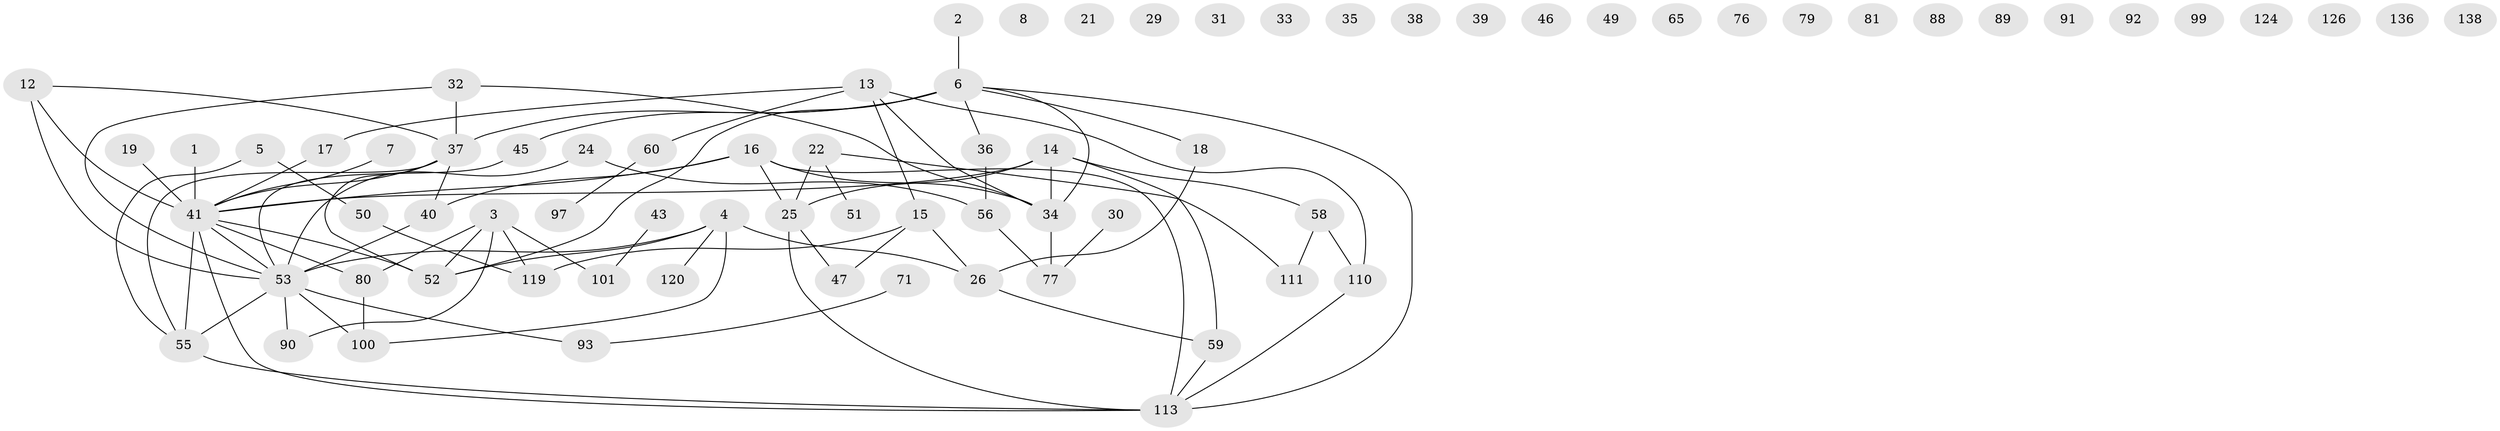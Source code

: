 // original degree distribution, {2: 0.30405405405405406, 1: 0.14864864864864866, 3: 0.21621621621621623, 4: 0.12162162162162163, 0: 0.14864864864864866, 5: 0.033783783783783786, 6: 0.006756756756756757, 7: 0.02027027027027027}
// Generated by graph-tools (version 1.1) at 2025/13/03/09/25 04:13:05]
// undirected, 74 vertices, 86 edges
graph export_dot {
graph [start="1"]
  node [color=gray90,style=filled];
  1;
  2 [super="+98"];
  3 [super="+69+132+86"];
  4 [super="+70+23+11"];
  5 [super="+104"];
  6 [super="+10+9"];
  7 [super="+112+83"];
  8;
  12 [super="+62"];
  13 [super="+27"];
  14 [super="+28+44"];
  15 [super="+134+48"];
  16 [super="+129+122"];
  17;
  18 [super="+82+114+107"];
  19;
  21;
  22 [super="+85"];
  24;
  25 [super="+57"];
  26 [super="+61"];
  29;
  30;
  31;
  32;
  33;
  34 [super="+42+68+54"];
  35;
  36;
  37 [super="+78+84+64"];
  38;
  39;
  40 [super="+141"];
  41 [super="+87+74+63+67"];
  43;
  45 [super="+108"];
  46;
  47;
  49;
  50 [super="+131"];
  51;
  52;
  53 [super="+75"];
  55 [super="+95"];
  56 [super="+133+146"];
  58 [super="+118"];
  59;
  60 [super="+125"];
  65;
  71 [super="+96"];
  76;
  77 [super="+102"];
  79;
  80 [super="+127"];
  81;
  88;
  89;
  90;
  91 [super="+123"];
  92;
  93;
  97;
  99;
  100 [super="+106"];
  101;
  110;
  111 [super="+116"];
  113;
  119;
  120;
  124;
  126;
  136;
  138;
  1 -- 41 [weight=2];
  2 -- 6;
  3 -- 90;
  3 -- 52;
  3 -- 80;
  3 -- 101;
  3 -- 119;
  4 -- 120;
  4 -- 52;
  4 -- 100;
  4 -- 26;
  4 -- 53;
  5 -- 50;
  5 -- 55;
  6 -- 113;
  6 -- 34;
  6 -- 45;
  6 -- 52;
  6 -- 37 [weight=2];
  6 -- 18;
  6 -- 36;
  7 -- 41;
  12 -- 41;
  12 -- 37;
  12 -- 53 [weight=2];
  13 -- 17;
  13 -- 34;
  13 -- 60;
  13 -- 110;
  13 -- 15;
  14 -- 59;
  14 -- 34;
  14 -- 58;
  14 -- 25;
  14 -- 41;
  15 -- 26;
  15 -- 47;
  15 -- 119;
  16 -- 41 [weight=3];
  16 -- 113;
  16 -- 40;
  16 -- 34;
  16 -- 25;
  17 -- 41;
  18 -- 26;
  19 -- 41;
  22 -- 25;
  22 -- 51;
  22 -- 111;
  24 -- 56;
  24 -- 53;
  25 -- 113;
  25 -- 47;
  26 -- 59;
  30 -- 77;
  32 -- 37;
  32 -- 34;
  32 -- 53;
  34 -- 77;
  36 -- 56;
  37 -- 52;
  37 -- 40;
  37 -- 55;
  37 -- 41;
  40 -- 53;
  41 -- 52;
  41 -- 55 [weight=2];
  41 -- 80;
  41 -- 113;
  41 -- 53;
  43 -- 101;
  45 -- 53;
  50 -- 119;
  53 -- 100;
  53 -- 55;
  53 -- 90;
  53 -- 93;
  55 -- 113;
  56 -- 77;
  58 -- 110;
  58 -- 111;
  59 -- 113;
  60 -- 97;
  71 -- 93;
  80 -- 100;
  110 -- 113;
}
